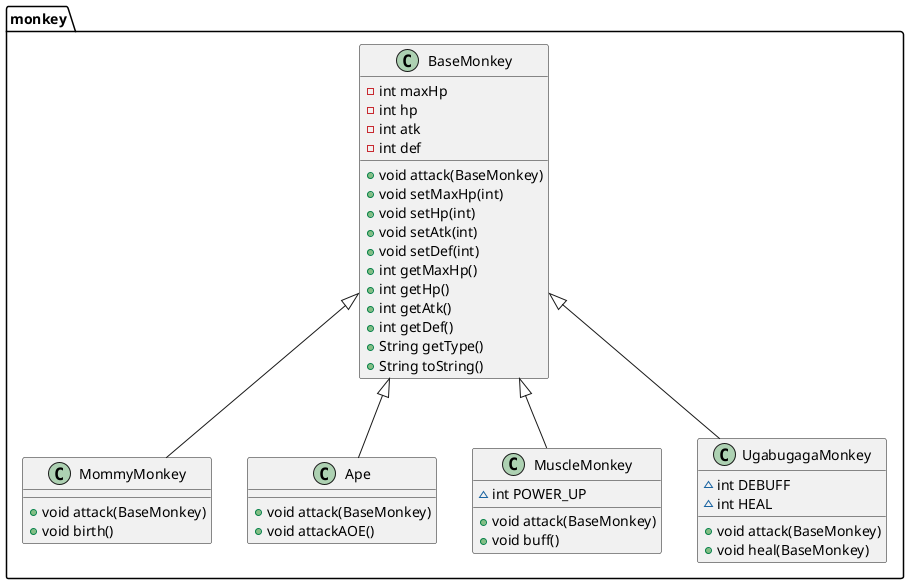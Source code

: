 @startuml
class monkey.MommyMonkey {
+ void attack(BaseMonkey)
+ void birth()
}
class monkey.Ape {
+ void attack(BaseMonkey)
+ void attackAOE()
}
class monkey.BaseMonkey {
- int maxHp
- int hp
- int atk
- int def
+ void attack(BaseMonkey)
+ void setMaxHp(int)
+ void setHp(int)
+ void setAtk(int)
+ void setDef(int)
+ int getMaxHp()
+ int getHp()
+ int getAtk()
+ int getDef()
+ String getType()
+ String toString()
}
class monkey.MuscleMonkey {
~ int POWER_UP
+ void attack(BaseMonkey)
+ void buff()
}
class monkey.UgabugagaMonkey {
~ int DEBUFF
~ int HEAL
+ void attack(BaseMonkey)
+ void heal(BaseMonkey)
}


monkey.BaseMonkey <|-- monkey.MommyMonkey
monkey.BaseMonkey <|-- monkey.Ape
monkey.BaseMonkey <|-- monkey.MuscleMonkey
monkey.BaseMonkey <|-- monkey.UgabugagaMonkey
@enduml